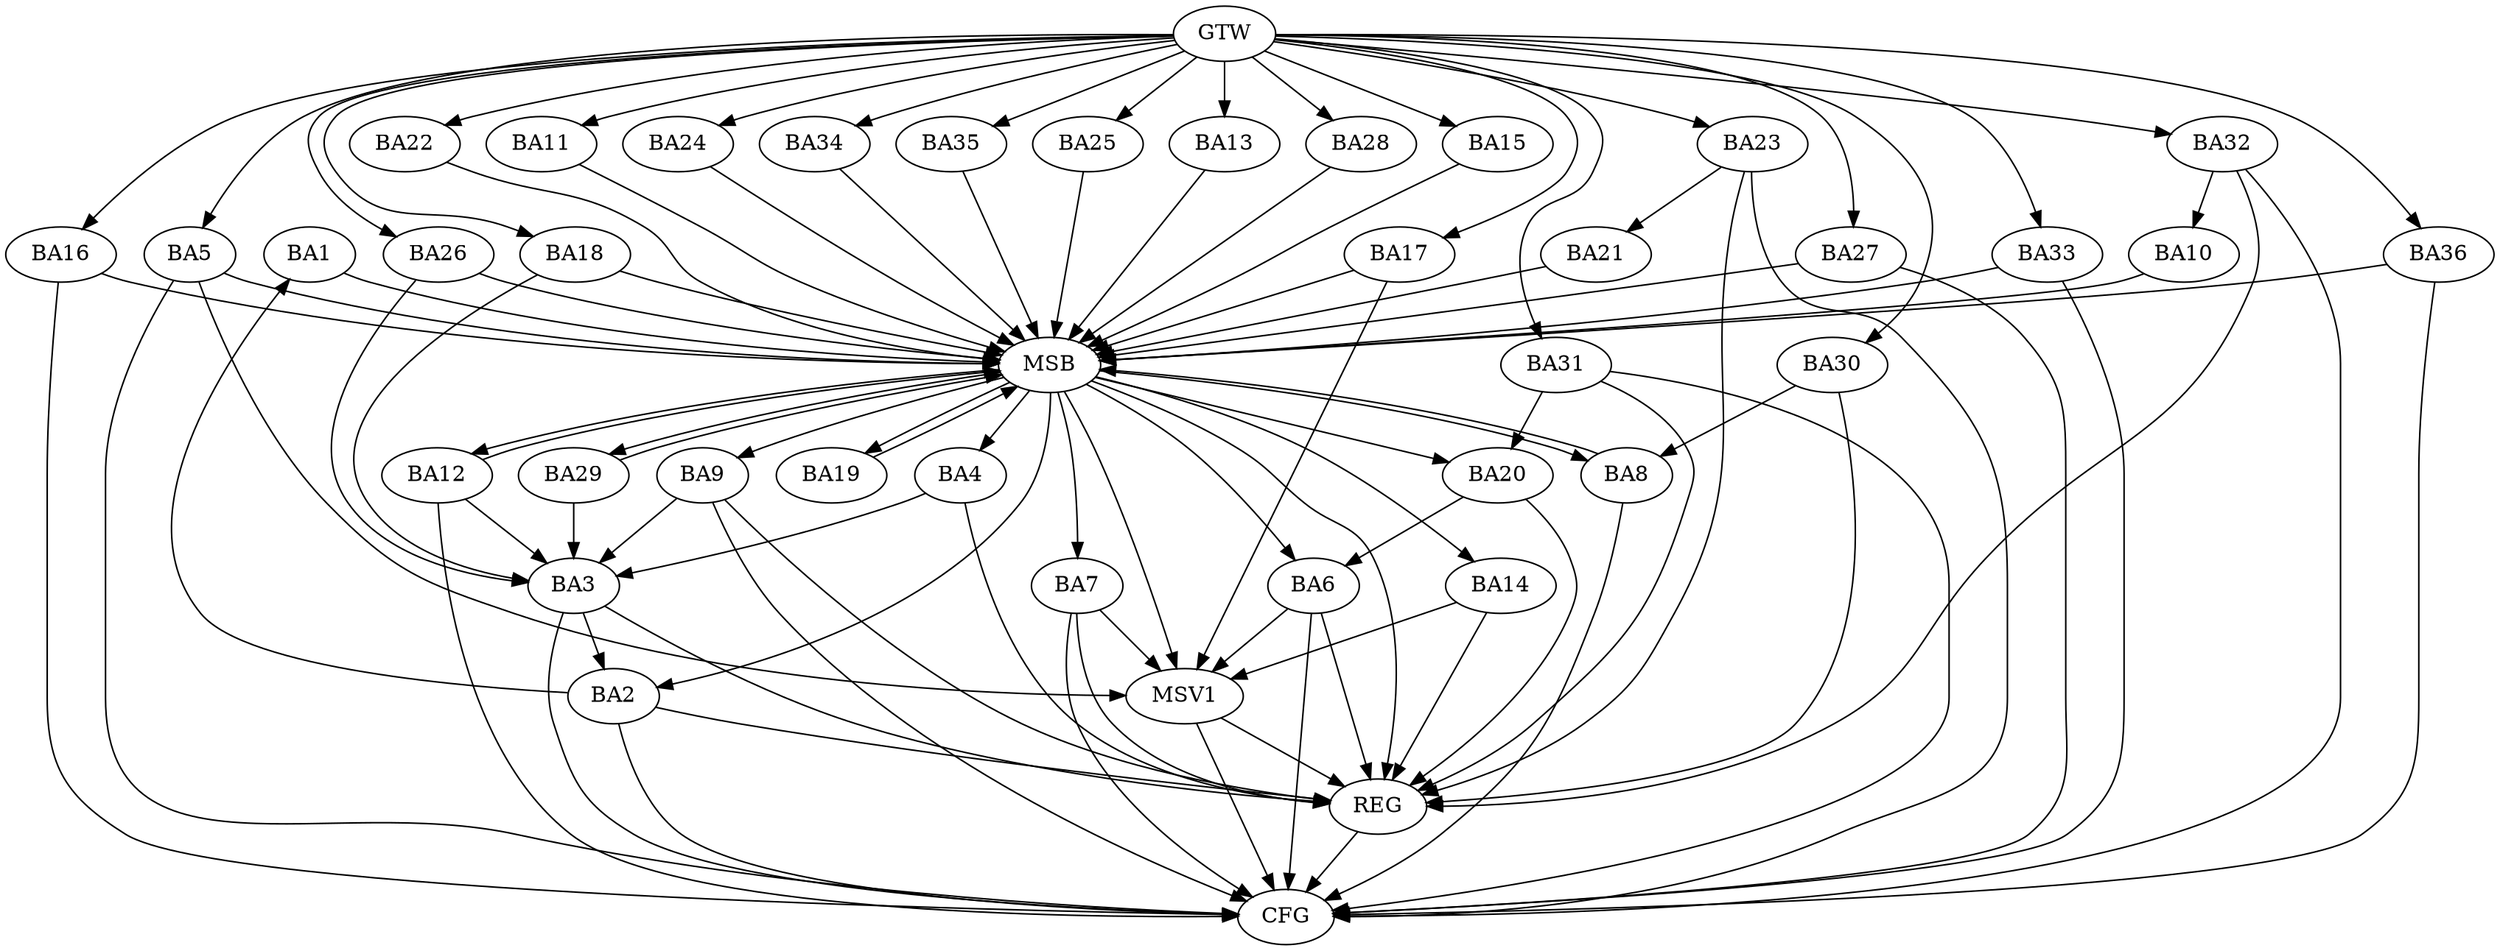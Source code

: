strict digraph G {
  BA1 [ label="BA1" ];
  BA2 [ label="BA2" ];
  BA3 [ label="BA3" ];
  BA4 [ label="BA4" ];
  BA5 [ label="BA5" ];
  BA6 [ label="BA6" ];
  BA7 [ label="BA7" ];
  BA8 [ label="BA8" ];
  BA9 [ label="BA9" ];
  BA10 [ label="BA10" ];
  BA11 [ label="BA11" ];
  BA12 [ label="BA12" ];
  BA13 [ label="BA13" ];
  BA14 [ label="BA14" ];
  BA15 [ label="BA15" ];
  BA16 [ label="BA16" ];
  BA17 [ label="BA17" ];
  BA18 [ label="BA18" ];
  BA19 [ label="BA19" ];
  BA20 [ label="BA20" ];
  BA21 [ label="BA21" ];
  BA22 [ label="BA22" ];
  BA23 [ label="BA23" ];
  BA24 [ label="BA24" ];
  BA25 [ label="BA25" ];
  BA26 [ label="BA26" ];
  BA27 [ label="BA27" ];
  BA28 [ label="BA28" ];
  BA29 [ label="BA29" ];
  BA30 [ label="BA30" ];
  BA31 [ label="BA31" ];
  BA32 [ label="BA32" ];
  BA33 [ label="BA33" ];
  BA34 [ label="BA34" ];
  BA35 [ label="BA35" ];
  BA36 [ label="BA36" ];
  GTW [ label="GTW" ];
  REG [ label="REG" ];
  MSB [ label="MSB" ];
  CFG [ label="CFG" ];
  MSV1 [ label="MSV1" ];
  BA2 -> BA1;
  BA3 -> BA2;
  BA20 -> BA6;
  BA23 -> BA21;
  BA30 -> BA8;
  BA31 -> BA20;
  BA32 -> BA10;
  GTW -> BA5;
  GTW -> BA11;
  GTW -> BA13;
  GTW -> BA15;
  GTW -> BA16;
  GTW -> BA17;
  GTW -> BA18;
  GTW -> BA22;
  GTW -> BA23;
  GTW -> BA24;
  GTW -> BA25;
  GTW -> BA26;
  GTW -> BA27;
  GTW -> BA28;
  GTW -> BA30;
  GTW -> BA31;
  GTW -> BA32;
  GTW -> BA33;
  GTW -> BA34;
  GTW -> BA35;
  GTW -> BA36;
  BA2 -> REG;
  BA3 -> REG;
  BA4 -> REG;
  BA6 -> REG;
  BA7 -> REG;
  BA9 -> REG;
  BA14 -> REG;
  BA20 -> REG;
  BA23 -> REG;
  BA30 -> REG;
  BA31 -> REG;
  BA32 -> REG;
  BA1 -> MSB;
  MSB -> BA2;
  MSB -> REG;
  BA5 -> MSB;
  BA8 -> MSB;
  MSB -> BA4;
  BA10 -> MSB;
  MSB -> BA9;
  BA11 -> MSB;
  BA12 -> MSB;
  BA13 -> MSB;
  MSB -> BA6;
  BA15 -> MSB;
  BA16 -> MSB;
  BA17 -> MSB;
  BA18 -> MSB;
  MSB -> BA7;
  BA19 -> MSB;
  MSB -> BA8;
  BA21 -> MSB;
  BA22 -> MSB;
  BA24 -> MSB;
  BA25 -> MSB;
  MSB -> BA19;
  BA26 -> MSB;
  MSB -> BA20;
  BA27 -> MSB;
  BA28 -> MSB;
  BA29 -> MSB;
  MSB -> BA12;
  BA33 -> MSB;
  MSB -> BA14;
  BA34 -> MSB;
  BA35 -> MSB;
  MSB -> BA29;
  BA36 -> MSB;
  BA32 -> CFG;
  BA8 -> CFG;
  BA3 -> CFG;
  BA27 -> CFG;
  BA12 -> CFG;
  BA6 -> CFG;
  BA5 -> CFG;
  BA33 -> CFG;
  BA9 -> CFG;
  BA36 -> CFG;
  BA31 -> CFG;
  BA16 -> CFG;
  BA7 -> CFG;
  BA23 -> CFG;
  BA2 -> CFG;
  REG -> CFG;
  BA9 -> BA3;
  BA12 -> BA3;
  BA4 -> BA3;
  BA26 -> BA3;
  BA29 -> BA3;
  BA18 -> BA3;
  BA6 -> MSV1;
  BA7 -> MSV1;
  BA14 -> MSV1;
  MSB -> MSV1;
  BA5 -> MSV1;
  BA17 -> MSV1;
  MSV1 -> REG;
  MSV1 -> CFG;
}
